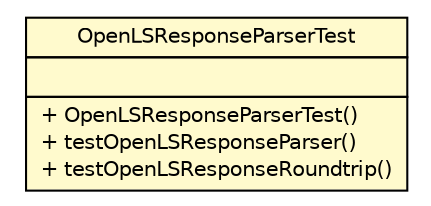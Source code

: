 #!/usr/local/bin/dot
#
# Class diagram 
# Generated by UMLGraph version R5_6-24-gf6e263 (http://www.umlgraph.org/)
#

digraph G {
	edge [fontname="Helvetica",fontsize=10,labelfontname="Helvetica",labelfontsize=10];
	node [fontname="Helvetica",fontsize=10,shape=plaintext];
	nodesep=0.25;
	ranksep=0.5;
	// nl.geozet.openls.OpenLSResponseParserTest
	c6 [label=<<table title="nl.geozet.openls.OpenLSResponseParserTest" border="0" cellborder="1" cellspacing="0" cellpadding="2" port="p" bgcolor="lemonChiffon" href="./OpenLSResponseParserTest.html">
		<tr><td><table border="0" cellspacing="0" cellpadding="1">
<tr><td align="center" balign="center"> OpenLSResponseParserTest </td></tr>
		</table></td></tr>
		<tr><td><table border="0" cellspacing="0" cellpadding="1">
<tr><td align="left" balign="left">  </td></tr>
		</table></td></tr>
		<tr><td><table border="0" cellspacing="0" cellpadding="1">
<tr><td align="left" balign="left"> + OpenLSResponseParserTest() </td></tr>
<tr><td align="left" balign="left"> + testOpenLSResponseParser() </td></tr>
<tr><td align="left" balign="left"> + testOpenLSResponseRoundtrip() </td></tr>
		</table></td></tr>
		</table>>, URL="./OpenLSResponseParserTest.html", fontname="Helvetica", fontcolor="black", fontsize=10.0];
}

